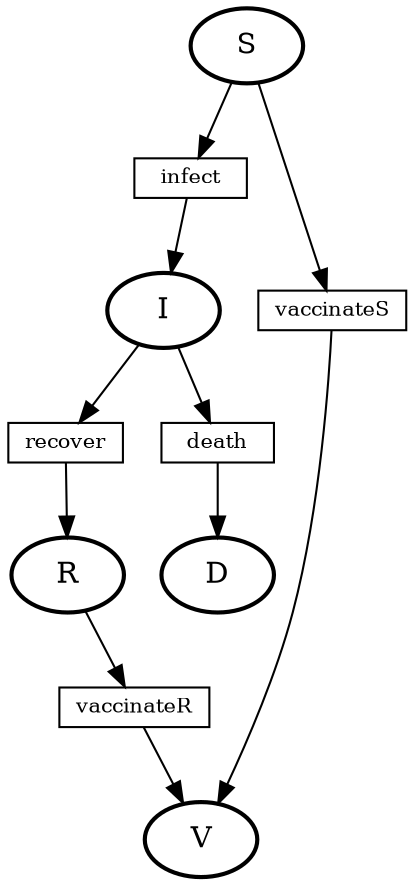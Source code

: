 /* This file was automatically generated
   by the Bio-PEPA Workbench.            */
digraph SIRDV {

S -> infect;
infect -> I;

I -> recover;
recover -> R;

I -> death;
death -> D;

S -> vaccinateS;
vaccinateS -> V;

R -> vaccinateR;
vaccinateR -> V;

infect [shape=box,fontsize=10,height=.2,label="infect"];
recover [shape=box,fontsize=10,height=.2,label="recover"];
death [shape=box,fontsize=10,height=.2,label="death"];
vaccinateS [shape=box,fontsize=10,height=.2,label="vaccinateS"];
vaccinateR [shape=box,fontsize=10,height=.2,label="vaccinateR"];
S [style=bold,label="S"];
I [style=bold,label="I"];
R [style=bold,label="R"];
D [style=bold,label="D"];
V [style=bold,label="V"];

}
